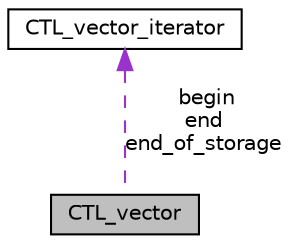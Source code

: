 digraph "CTL_vector"
{
 // LATEX_PDF_SIZE
  edge [fontname="Helvetica",fontsize="10",labelfontname="Helvetica",labelfontsize="10"];
  node [fontname="Helvetica",fontsize="10",shape=record];
  Node1 [label="CTL_vector",height=0.2,width=0.4,color="black", fillcolor="grey75", style="filled", fontcolor="black",tooltip="vector"];
  Node2 -> Node1 [dir="back",color="darkorchid3",fontsize="10",style="dashed",label=" begin\nend\nend_of_storage" ,fontname="Helvetica"];
  Node2 [label="CTL_vector_iterator",height=0.2,width=0.4,color="black", fillcolor="white", style="filled",URL="$structCTL__vector__iterator.html",tooltip="vector iterator"];
}
